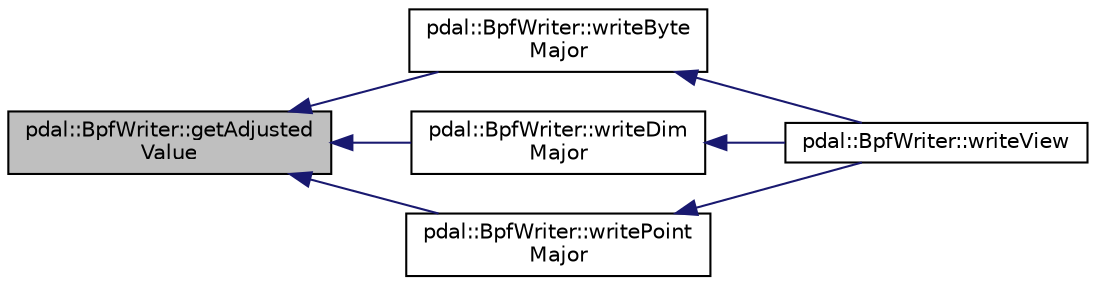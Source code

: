 digraph "pdal::BpfWriter::getAdjustedValue"
{
  edge [fontname="Helvetica",fontsize="10",labelfontname="Helvetica",labelfontsize="10"];
  node [fontname="Helvetica",fontsize="10",shape=record];
  rankdir="LR";
  Node1 [label="pdal::BpfWriter::getAdjusted\lValue",height=0.2,width=0.4,color="black", fillcolor="grey75", style="filled", fontcolor="black"];
  Node1 -> Node2 [dir="back",color="midnightblue",fontsize="10",style="solid",fontname="Helvetica"];
  Node2 [label="pdal::BpfWriter::writeByte\lMajor",height=0.2,width=0.4,color="black", fillcolor="white", style="filled",URL="$classpdal_1_1BpfWriter.html#a8784f84370d69b9ae4dbbd632ed0f27a"];
  Node2 -> Node3 [dir="back",color="midnightblue",fontsize="10",style="solid",fontname="Helvetica"];
  Node3 [label="pdal::BpfWriter::writeView",height=0.2,width=0.4,color="black", fillcolor="white", style="filled",URL="$classpdal_1_1BpfWriter.html#a71c9a5ddf2ceb9ccbdeff31b01c366c2"];
  Node1 -> Node4 [dir="back",color="midnightblue",fontsize="10",style="solid",fontname="Helvetica"];
  Node4 [label="pdal::BpfWriter::writeDim\lMajor",height=0.2,width=0.4,color="black", fillcolor="white", style="filled",URL="$classpdal_1_1BpfWriter.html#a28a12ad585ecfe6f9b21129c435184d4"];
  Node4 -> Node3 [dir="back",color="midnightblue",fontsize="10",style="solid",fontname="Helvetica"];
  Node1 -> Node5 [dir="back",color="midnightblue",fontsize="10",style="solid",fontname="Helvetica"];
  Node5 [label="pdal::BpfWriter::writePoint\lMajor",height=0.2,width=0.4,color="black", fillcolor="white", style="filled",URL="$classpdal_1_1BpfWriter.html#a9d45245505629571977d2116cdd07a5e"];
  Node5 -> Node3 [dir="back",color="midnightblue",fontsize="10",style="solid",fontname="Helvetica"];
}

